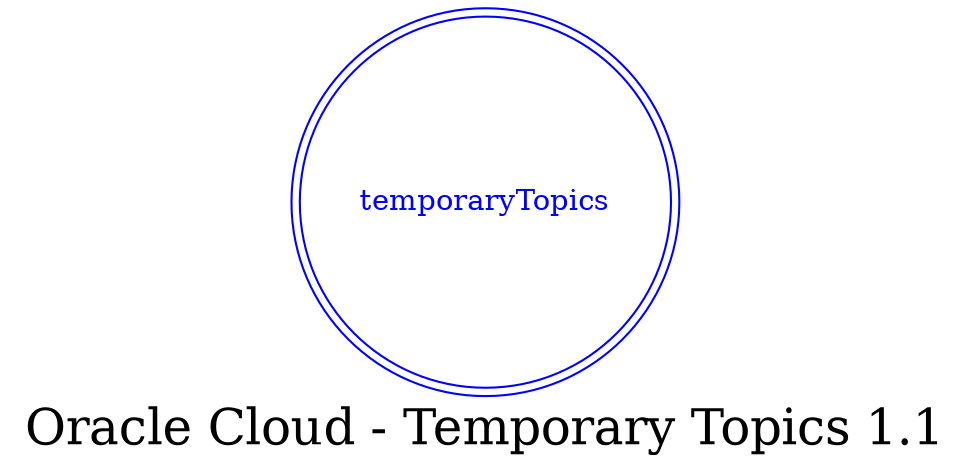 digraph LexiconGraph {
graph[label="Oracle Cloud - Temporary Topics 1.1", fontsize=24]
splines=true
"temporaryTopics" [color=blue, fontcolor=blue, shape=doublecircle]
}
